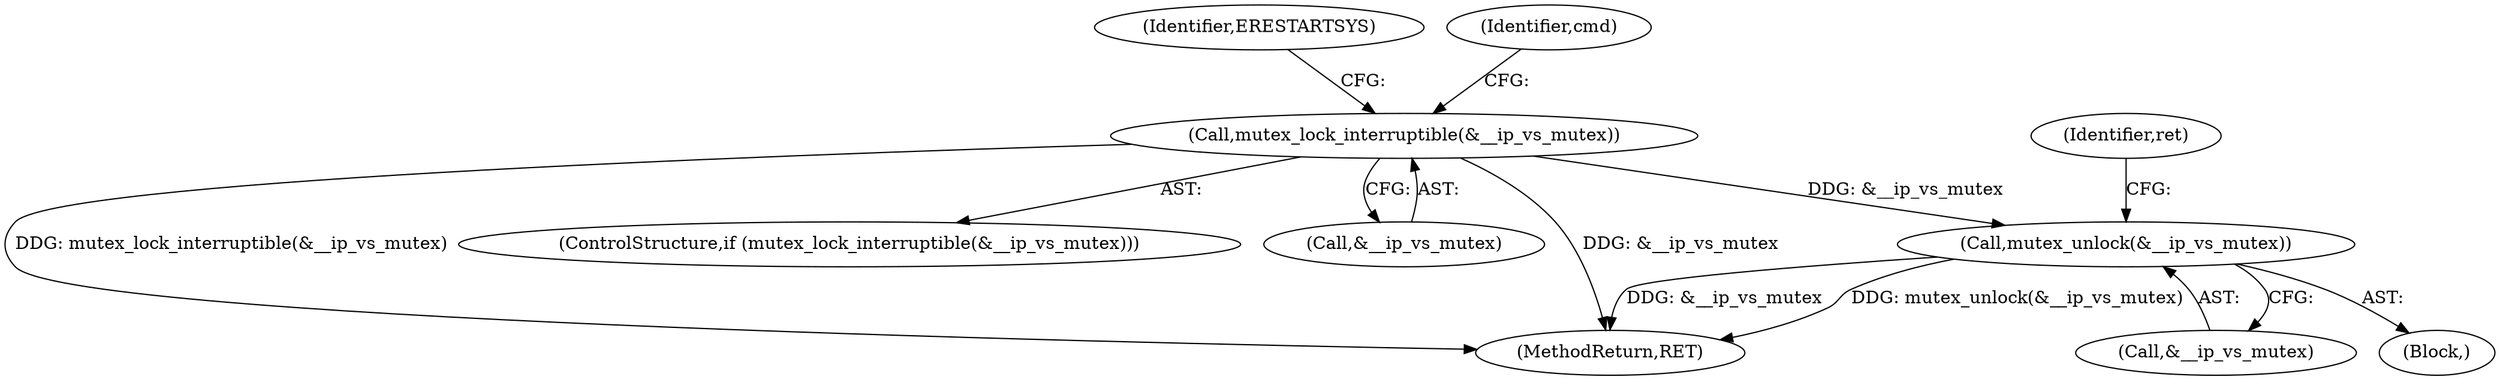 digraph "0_linux_04bcef2a83f40c6db24222b27a52892cba39dffb@API" {
"1000174" [label="(Call,mutex_lock_interruptible(&__ip_vs_mutex))"];
"1000515" [label="(Call,mutex_unlock(&__ip_vs_mutex))"];
"1000174" [label="(Call,mutex_lock_interruptible(&__ip_vs_mutex))"];
"1000520" [label="(MethodReturn,RET)"];
"1000179" [label="(Identifier,ERESTARTSYS)"];
"1000515" [label="(Call,mutex_unlock(&__ip_vs_mutex))"];
"1000519" [label="(Identifier,ret)"];
"1000516" [label="(Call,&__ip_vs_mutex)"];
"1000175" [label="(Call,&__ip_vs_mutex)"];
"1000181" [label="(Identifier,cmd)"];
"1000105" [label="(Block,)"];
"1000173" [label="(ControlStructure,if (mutex_lock_interruptible(&__ip_vs_mutex)))"];
"1000174" -> "1000173"  [label="AST: "];
"1000174" -> "1000175"  [label="CFG: "];
"1000175" -> "1000174"  [label="AST: "];
"1000179" -> "1000174"  [label="CFG: "];
"1000181" -> "1000174"  [label="CFG: "];
"1000174" -> "1000520"  [label="DDG: mutex_lock_interruptible(&__ip_vs_mutex)"];
"1000174" -> "1000520"  [label="DDG: &__ip_vs_mutex"];
"1000174" -> "1000515"  [label="DDG: &__ip_vs_mutex"];
"1000515" -> "1000105"  [label="AST: "];
"1000515" -> "1000516"  [label="CFG: "];
"1000516" -> "1000515"  [label="AST: "];
"1000519" -> "1000515"  [label="CFG: "];
"1000515" -> "1000520"  [label="DDG: mutex_unlock(&__ip_vs_mutex)"];
"1000515" -> "1000520"  [label="DDG: &__ip_vs_mutex"];
}
